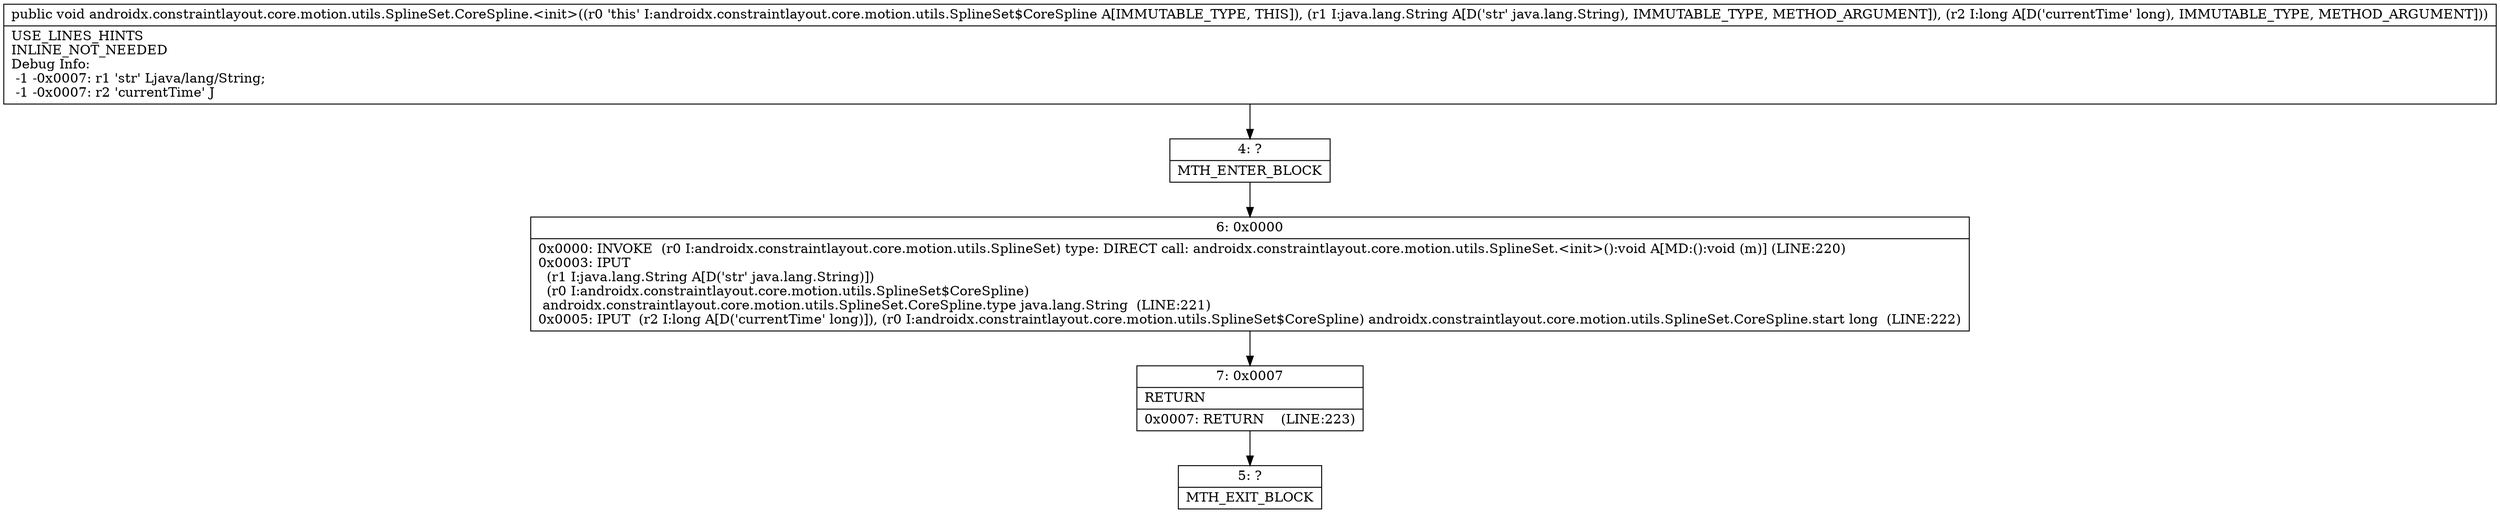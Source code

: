 digraph "CFG forandroidx.constraintlayout.core.motion.utils.SplineSet.CoreSpline.\<init\>(Ljava\/lang\/String;J)V" {
Node_4 [shape=record,label="{4\:\ ?|MTH_ENTER_BLOCK\l}"];
Node_6 [shape=record,label="{6\:\ 0x0000|0x0000: INVOKE  (r0 I:androidx.constraintlayout.core.motion.utils.SplineSet) type: DIRECT call: androidx.constraintlayout.core.motion.utils.SplineSet.\<init\>():void A[MD:():void (m)] (LINE:220)\l0x0003: IPUT  \l  (r1 I:java.lang.String A[D('str' java.lang.String)])\l  (r0 I:androidx.constraintlayout.core.motion.utils.SplineSet$CoreSpline)\l androidx.constraintlayout.core.motion.utils.SplineSet.CoreSpline.type java.lang.String  (LINE:221)\l0x0005: IPUT  (r2 I:long A[D('currentTime' long)]), (r0 I:androidx.constraintlayout.core.motion.utils.SplineSet$CoreSpline) androidx.constraintlayout.core.motion.utils.SplineSet.CoreSpline.start long  (LINE:222)\l}"];
Node_7 [shape=record,label="{7\:\ 0x0007|RETURN\l|0x0007: RETURN    (LINE:223)\l}"];
Node_5 [shape=record,label="{5\:\ ?|MTH_EXIT_BLOCK\l}"];
MethodNode[shape=record,label="{public void androidx.constraintlayout.core.motion.utils.SplineSet.CoreSpline.\<init\>((r0 'this' I:androidx.constraintlayout.core.motion.utils.SplineSet$CoreSpline A[IMMUTABLE_TYPE, THIS]), (r1 I:java.lang.String A[D('str' java.lang.String), IMMUTABLE_TYPE, METHOD_ARGUMENT]), (r2 I:long A[D('currentTime' long), IMMUTABLE_TYPE, METHOD_ARGUMENT]))  | USE_LINES_HINTS\lINLINE_NOT_NEEDED\lDebug Info:\l  \-1 \-0x0007: r1 'str' Ljava\/lang\/String;\l  \-1 \-0x0007: r2 'currentTime' J\l}"];
MethodNode -> Node_4;Node_4 -> Node_6;
Node_6 -> Node_7;
Node_7 -> Node_5;
}

